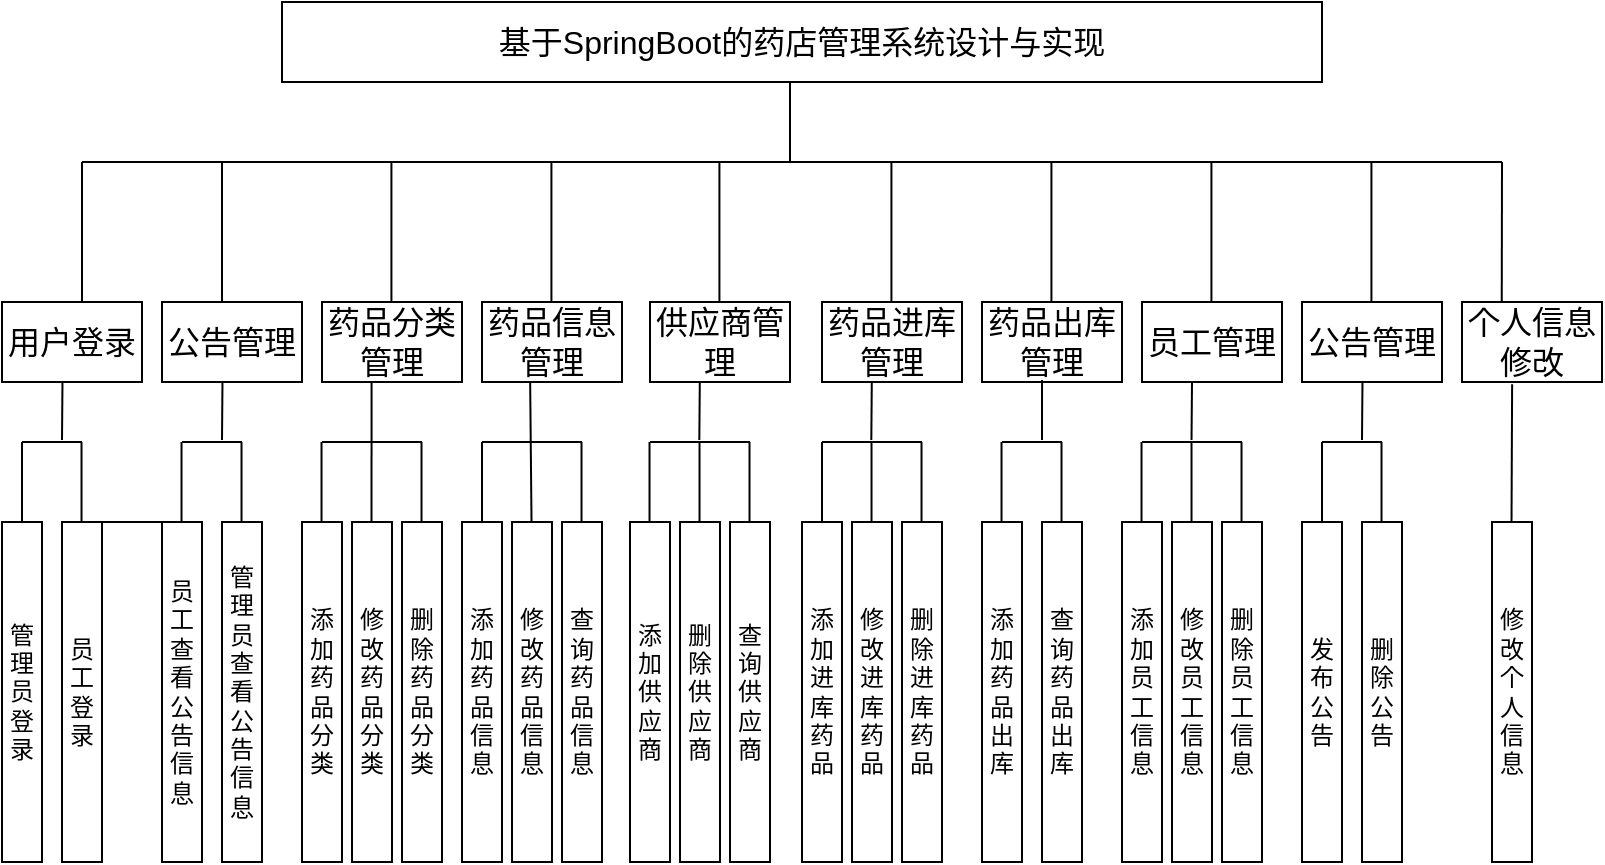 <mxfile version="24.4.15" type="github">
  <diagram name="第 1 页" id="IaNWkyswzpFZbvP7_wMl">
    <mxGraphModel dx="1235" dy="628" grid="1" gridSize="10" guides="1" tooltips="1" connect="1" arrows="1" fold="1" page="1" pageScale="1" pageWidth="827" pageHeight="1169" math="0" shadow="0">
      <root>
        <mxCell id="0" />
        <mxCell id="1" parent="0" />
        <mxCell id="sVxJRuP6ow6xi-iuD9tg-1" value="&lt;font style=&quot;font-size: 16px;&quot;&gt;基于SpringBoot的药店管理系统设计与实现&lt;/font&gt;" style="rounded=0;whiteSpace=wrap;html=1;" vertex="1" parent="1">
          <mxGeometry x="160" y="60" width="520" height="40" as="geometry" />
        </mxCell>
        <mxCell id="sVxJRuP6ow6xi-iuD9tg-12" value="&lt;font style=&quot;font-size: 12px;&quot;&gt;管理员登录&lt;/font&gt;" style="rounded=0;whiteSpace=wrap;html=1;" vertex="1" parent="1">
          <mxGeometry x="20" y="320" width="20" height="170" as="geometry" />
        </mxCell>
        <mxCell id="sVxJRuP6ow6xi-iuD9tg-29" value="&lt;font style=&quot;font-size: 16px;&quot;&gt;用户登录&lt;/font&gt;" style="rounded=0;whiteSpace=wrap;html=1;" vertex="1" parent="1">
          <mxGeometry x="20" y="210" width="70" height="40" as="geometry" />
        </mxCell>
        <mxCell id="sVxJRuP6ow6xi-iuD9tg-33" value="&lt;font style=&quot;font-size: 16px;&quot;&gt;公告管理&lt;/font&gt;" style="rounded=0;whiteSpace=wrap;html=1;" vertex="1" parent="1">
          <mxGeometry x="100" y="210" width="70" height="40" as="geometry" />
        </mxCell>
        <mxCell id="sVxJRuP6ow6xi-iuD9tg-34" value="&lt;span style=&quot;font-size: 16px;&quot;&gt;药品分类管理&lt;/span&gt;" style="rounded=0;whiteSpace=wrap;html=1;" vertex="1" parent="1">
          <mxGeometry x="180" y="210" width="70" height="40" as="geometry" />
        </mxCell>
        <mxCell id="sVxJRuP6ow6xi-iuD9tg-35" value="&lt;span style=&quot;font-size: 16px;&quot;&gt;药品信息管理&lt;/span&gt;" style="rounded=0;whiteSpace=wrap;html=1;" vertex="1" parent="1">
          <mxGeometry x="260" y="210" width="70" height="40" as="geometry" />
        </mxCell>
        <mxCell id="sVxJRuP6ow6xi-iuD9tg-36" value="&lt;span style=&quot;font-size: 16px;&quot;&gt;供应商管理&lt;/span&gt;" style="rounded=0;whiteSpace=wrap;html=1;" vertex="1" parent="1">
          <mxGeometry x="344" y="210" width="70" height="40" as="geometry" />
        </mxCell>
        <mxCell id="sVxJRuP6ow6xi-iuD9tg-37" value="&lt;span style=&quot;font-size: 16px;&quot;&gt;药品进库管理&lt;/span&gt;" style="rounded=0;whiteSpace=wrap;html=1;" vertex="1" parent="1">
          <mxGeometry x="430" y="210" width="70" height="40" as="geometry" />
        </mxCell>
        <mxCell id="sVxJRuP6ow6xi-iuD9tg-38" value="&lt;span style=&quot;font-size: 16px;&quot;&gt;药品出库管理&lt;/span&gt;" style="rounded=0;whiteSpace=wrap;html=1;" vertex="1" parent="1">
          <mxGeometry x="510" y="210" width="70" height="40" as="geometry" />
        </mxCell>
        <mxCell id="sVxJRuP6ow6xi-iuD9tg-39" value="&lt;span style=&quot;font-size: 16px;&quot;&gt;员工管理&lt;/span&gt;" style="rounded=0;whiteSpace=wrap;html=1;" vertex="1" parent="1">
          <mxGeometry x="590" y="210" width="70" height="40" as="geometry" />
        </mxCell>
        <mxCell id="sVxJRuP6ow6xi-iuD9tg-40" value="&lt;font style=&quot;font-size: 16px;&quot;&gt;公告管理&lt;/font&gt;" style="rounded=0;whiteSpace=wrap;html=1;" vertex="1" parent="1">
          <mxGeometry x="670" y="210" width="70" height="40" as="geometry" />
        </mxCell>
        <mxCell id="sVxJRuP6ow6xi-iuD9tg-41" value="&lt;span style=&quot;font-size: 16px;&quot;&gt;个人信息修改&lt;/span&gt;" style="rounded=0;whiteSpace=wrap;html=1;" vertex="1" parent="1">
          <mxGeometry x="750" y="210" width="70" height="40" as="geometry" />
        </mxCell>
        <mxCell id="sVxJRuP6ow6xi-iuD9tg-43" value="&lt;font style=&quot;font-size: 12px;&quot;&gt;员工登录&lt;/font&gt;" style="rounded=0;whiteSpace=wrap;html=1;" vertex="1" parent="1">
          <mxGeometry x="50" y="320" width="20" height="170" as="geometry" />
        </mxCell>
        <mxCell id="sVxJRuP6ow6xi-iuD9tg-45" value="&lt;font style=&quot;font-size: 12px;&quot;&gt;员工查看公告信息&lt;/font&gt;" style="rounded=0;whiteSpace=wrap;html=1;" vertex="1" parent="1">
          <mxGeometry x="100" y="320" width="20" height="170" as="geometry" />
        </mxCell>
        <mxCell id="sVxJRuP6ow6xi-iuD9tg-46" value="&lt;font style=&quot;font-size: 12px;&quot;&gt;管理员查看公告信息&lt;/font&gt;" style="rounded=0;whiteSpace=wrap;html=1;" vertex="1" parent="1">
          <mxGeometry x="130" y="320" width="20" height="170" as="geometry" />
        </mxCell>
        <mxCell id="sVxJRuP6ow6xi-iuD9tg-47" value="添加药品分类" style="rounded=0;whiteSpace=wrap;html=1;" vertex="1" parent="1">
          <mxGeometry x="170" y="320" width="20" height="170" as="geometry" />
        </mxCell>
        <mxCell id="sVxJRuP6ow6xi-iuD9tg-48" value="修改药品分类" style="rounded=0;whiteSpace=wrap;html=1;" vertex="1" parent="1">
          <mxGeometry x="195" y="320" width="20" height="170" as="geometry" />
        </mxCell>
        <mxCell id="sVxJRuP6ow6xi-iuD9tg-49" value="删除药品分类" style="rounded=0;whiteSpace=wrap;html=1;" vertex="1" parent="1">
          <mxGeometry x="220" y="320" width="20" height="170" as="geometry" />
        </mxCell>
        <mxCell id="sVxJRuP6ow6xi-iuD9tg-50" value="添加药品信息" style="rounded=0;whiteSpace=wrap;html=1;" vertex="1" parent="1">
          <mxGeometry x="250" y="320" width="20" height="170" as="geometry" />
        </mxCell>
        <mxCell id="sVxJRuP6ow6xi-iuD9tg-51" value="修改药品信息" style="rounded=0;whiteSpace=wrap;html=1;" vertex="1" parent="1">
          <mxGeometry x="275" y="320" width="20" height="170" as="geometry" />
        </mxCell>
        <mxCell id="sVxJRuP6ow6xi-iuD9tg-52" value="查询药品信息" style="rounded=0;whiteSpace=wrap;html=1;" vertex="1" parent="1">
          <mxGeometry x="300" y="320" width="20" height="170" as="geometry" />
        </mxCell>
        <mxCell id="sVxJRuP6ow6xi-iuD9tg-53" value="添加供应商" style="rounded=0;whiteSpace=wrap;html=1;" vertex="1" parent="1">
          <mxGeometry x="334" y="320" width="20" height="170" as="geometry" />
        </mxCell>
        <mxCell id="sVxJRuP6ow6xi-iuD9tg-54" value="删除供应商" style="rounded=0;whiteSpace=wrap;html=1;" vertex="1" parent="1">
          <mxGeometry x="359" y="320" width="20" height="170" as="geometry" />
        </mxCell>
        <mxCell id="sVxJRuP6ow6xi-iuD9tg-55" value="查询供应商" style="rounded=0;whiteSpace=wrap;html=1;" vertex="1" parent="1">
          <mxGeometry x="384" y="320" width="20" height="170" as="geometry" />
        </mxCell>
        <mxCell id="sVxJRuP6ow6xi-iuD9tg-56" value="添加进库药品" style="rounded=0;whiteSpace=wrap;html=1;" vertex="1" parent="1">
          <mxGeometry x="420" y="320" width="20" height="170" as="geometry" />
        </mxCell>
        <mxCell id="sVxJRuP6ow6xi-iuD9tg-57" value="修改进库药品" style="rounded=0;whiteSpace=wrap;html=1;" vertex="1" parent="1">
          <mxGeometry x="445" y="320" width="20" height="170" as="geometry" />
        </mxCell>
        <mxCell id="sVxJRuP6ow6xi-iuD9tg-58" value="删除进库药品" style="rounded=0;whiteSpace=wrap;html=1;" vertex="1" parent="1">
          <mxGeometry x="470" y="320" width="20" height="170" as="geometry" />
        </mxCell>
        <mxCell id="sVxJRuP6ow6xi-iuD9tg-59" value="添加药品出库" style="rounded=0;whiteSpace=wrap;html=1;" vertex="1" parent="1">
          <mxGeometry x="510" y="320" width="20" height="170" as="geometry" />
        </mxCell>
        <mxCell id="sVxJRuP6ow6xi-iuD9tg-60" value="查询药品出库" style="rounded=0;whiteSpace=wrap;html=1;" vertex="1" parent="1">
          <mxGeometry x="540" y="320" width="20" height="170" as="geometry" />
        </mxCell>
        <mxCell id="sVxJRuP6ow6xi-iuD9tg-62" value="添加员工信息" style="rounded=0;whiteSpace=wrap;html=1;" vertex="1" parent="1">
          <mxGeometry x="580" y="320" width="20" height="170" as="geometry" />
        </mxCell>
        <mxCell id="sVxJRuP6ow6xi-iuD9tg-63" value="修改员工信息" style="rounded=0;whiteSpace=wrap;html=1;" vertex="1" parent="1">
          <mxGeometry x="605" y="320" width="20" height="170" as="geometry" />
        </mxCell>
        <mxCell id="sVxJRuP6ow6xi-iuD9tg-64" value="删除员工信息" style="rounded=0;whiteSpace=wrap;html=1;" vertex="1" parent="1">
          <mxGeometry x="630" y="320" width="20" height="170" as="geometry" />
        </mxCell>
        <mxCell id="sVxJRuP6ow6xi-iuD9tg-65" value="发布公告" style="rounded=0;whiteSpace=wrap;html=1;" vertex="1" parent="1">
          <mxGeometry x="670" y="320" width="20" height="170" as="geometry" />
        </mxCell>
        <mxCell id="sVxJRuP6ow6xi-iuD9tg-66" value="删除公告" style="rounded=0;whiteSpace=wrap;html=1;" vertex="1" parent="1">
          <mxGeometry x="700" y="320" width="20" height="170" as="geometry" />
        </mxCell>
        <mxCell id="sVxJRuP6ow6xi-iuD9tg-67" value="修改个人信息" style="rounded=0;whiteSpace=wrap;html=1;" vertex="1" parent="1">
          <mxGeometry x="765" y="320" width="20" height="170" as="geometry" />
        </mxCell>
        <mxCell id="sVxJRuP6ow6xi-iuD9tg-68" value="" style="endArrow=none;html=1;rounded=0;" edge="1" parent="1">
          <mxGeometry width="50" height="50" relative="1" as="geometry">
            <mxPoint x="60" y="210" as="sourcePoint" />
            <mxPoint x="60" y="140" as="targetPoint" />
          </mxGeometry>
        </mxCell>
        <mxCell id="sVxJRuP6ow6xi-iuD9tg-69" value="" style="endArrow=none;html=1;rounded=0;exitX=0.284;exitY=-0.002;exitDx=0;exitDy=0;exitPerimeter=0;" edge="1" parent="1" source="sVxJRuP6ow6xi-iuD9tg-41">
          <mxGeometry width="50" height="50" relative="1" as="geometry">
            <mxPoint x="775" y="210" as="sourcePoint" />
            <mxPoint x="770" y="140" as="targetPoint" />
          </mxGeometry>
        </mxCell>
        <mxCell id="sVxJRuP6ow6xi-iuD9tg-70" value="" style="endArrow=none;html=1;rounded=0;" edge="1" parent="1">
          <mxGeometry width="50" height="50" relative="1" as="geometry">
            <mxPoint x="60" y="140" as="sourcePoint" />
            <mxPoint x="770" y="140" as="targetPoint" />
          </mxGeometry>
        </mxCell>
        <mxCell id="sVxJRuP6ow6xi-iuD9tg-71" value="" style="endArrow=none;html=1;rounded=0;" edge="1" parent="1">
          <mxGeometry width="50" height="50" relative="1" as="geometry">
            <mxPoint x="130" y="210" as="sourcePoint" />
            <mxPoint x="130" y="140" as="targetPoint" />
          </mxGeometry>
        </mxCell>
        <mxCell id="sVxJRuP6ow6xi-iuD9tg-72" value="" style="endArrow=none;html=1;rounded=0;" edge="1" parent="1">
          <mxGeometry width="50" height="50" relative="1" as="geometry">
            <mxPoint x="214.71" y="210" as="sourcePoint" />
            <mxPoint x="214.71" y="140" as="targetPoint" />
          </mxGeometry>
        </mxCell>
        <mxCell id="sVxJRuP6ow6xi-iuD9tg-73" value="" style="endArrow=none;html=1;rounded=0;" edge="1" parent="1">
          <mxGeometry width="50" height="50" relative="1" as="geometry">
            <mxPoint x="294.71" y="210" as="sourcePoint" />
            <mxPoint x="294.71" y="140" as="targetPoint" />
          </mxGeometry>
        </mxCell>
        <mxCell id="sVxJRuP6ow6xi-iuD9tg-74" value="" style="endArrow=none;html=1;rounded=0;" edge="1" parent="1">
          <mxGeometry width="50" height="50" relative="1" as="geometry">
            <mxPoint x="378.71" y="210" as="sourcePoint" />
            <mxPoint x="378.71" y="140" as="targetPoint" />
          </mxGeometry>
        </mxCell>
        <mxCell id="sVxJRuP6ow6xi-iuD9tg-75" value="" style="endArrow=none;html=1;rounded=0;" edge="1" parent="1">
          <mxGeometry width="50" height="50" relative="1" as="geometry">
            <mxPoint x="464.71" y="210" as="sourcePoint" />
            <mxPoint x="464.71" y="140" as="targetPoint" />
          </mxGeometry>
        </mxCell>
        <mxCell id="sVxJRuP6ow6xi-iuD9tg-76" value="" style="endArrow=none;html=1;rounded=0;" edge="1" parent="1">
          <mxGeometry width="50" height="50" relative="1" as="geometry">
            <mxPoint x="544.71" y="210" as="sourcePoint" />
            <mxPoint x="544.71" y="140" as="targetPoint" />
          </mxGeometry>
        </mxCell>
        <mxCell id="sVxJRuP6ow6xi-iuD9tg-77" value="" style="endArrow=none;html=1;rounded=0;" edge="1" parent="1">
          <mxGeometry width="50" height="50" relative="1" as="geometry">
            <mxPoint x="624.71" y="210" as="sourcePoint" />
            <mxPoint x="624.71" y="140" as="targetPoint" />
          </mxGeometry>
        </mxCell>
        <mxCell id="sVxJRuP6ow6xi-iuD9tg-78" value="" style="endArrow=none;html=1;rounded=0;" edge="1" parent="1">
          <mxGeometry width="50" height="50" relative="1" as="geometry">
            <mxPoint x="704.71" y="210" as="sourcePoint" />
            <mxPoint x="704.71" y="140" as="targetPoint" />
          </mxGeometry>
        </mxCell>
        <mxCell id="sVxJRuP6ow6xi-iuD9tg-79" value="" style="endArrow=none;html=1;rounded=0;" edge="1" parent="1">
          <mxGeometry width="50" height="50" relative="1" as="geometry">
            <mxPoint x="414" y="140" as="sourcePoint" />
            <mxPoint x="414" y="100" as="targetPoint" />
          </mxGeometry>
        </mxCell>
        <mxCell id="sVxJRuP6ow6xi-iuD9tg-80" value="" style="endArrow=none;html=1;rounded=0;" edge="1" parent="1">
          <mxGeometry width="50" height="50" relative="1" as="geometry">
            <mxPoint x="30" y="320" as="sourcePoint" />
            <mxPoint x="30" y="280" as="targetPoint" />
          </mxGeometry>
        </mxCell>
        <mxCell id="sVxJRuP6ow6xi-iuD9tg-81" value="" style="endArrow=none;html=1;rounded=0;" edge="1" parent="1">
          <mxGeometry width="50" height="50" relative="1" as="geometry">
            <mxPoint x="59.76" y="320" as="sourcePoint" />
            <mxPoint x="59.76" y="280" as="targetPoint" />
          </mxGeometry>
        </mxCell>
        <mxCell id="sVxJRuP6ow6xi-iuD9tg-82" value="" style="endArrow=none;html=1;rounded=0;" edge="1" parent="1">
          <mxGeometry width="50" height="50" relative="1" as="geometry">
            <mxPoint x="109.76" y="320" as="sourcePoint" />
            <mxPoint x="109.76" y="280" as="targetPoint" />
          </mxGeometry>
        </mxCell>
        <mxCell id="sVxJRuP6ow6xi-iuD9tg-84" value="" style="endArrow=none;html=1;rounded=0;" edge="1" parent="1">
          <mxGeometry width="50" height="50" relative="1" as="geometry">
            <mxPoint x="139.76" y="320" as="sourcePoint" />
            <mxPoint x="139.76" y="280" as="targetPoint" />
          </mxGeometry>
        </mxCell>
        <mxCell id="sVxJRuP6ow6xi-iuD9tg-85" value="" style="endArrow=none;html=1;rounded=0;" edge="1" parent="1">
          <mxGeometry width="50" height="50" relative="1" as="geometry">
            <mxPoint x="179.76" y="320" as="sourcePoint" />
            <mxPoint x="179.76" y="280" as="targetPoint" />
          </mxGeometry>
        </mxCell>
        <mxCell id="sVxJRuP6ow6xi-iuD9tg-87" value="" style="endArrow=none;html=1;rounded=0;entryX=0.354;entryY=1;entryDx=0;entryDy=0;entryPerimeter=0;" edge="1" parent="1" target="sVxJRuP6ow6xi-iuD9tg-34">
          <mxGeometry width="50" height="50" relative="1" as="geometry">
            <mxPoint x="204.76" y="320" as="sourcePoint" />
            <mxPoint x="204.76" y="280" as="targetPoint" />
          </mxGeometry>
        </mxCell>
        <mxCell id="sVxJRuP6ow6xi-iuD9tg-88" value="" style="endArrow=none;html=1;rounded=0;" edge="1" parent="1">
          <mxGeometry width="50" height="50" relative="1" as="geometry">
            <mxPoint x="229.76" y="320" as="sourcePoint" />
            <mxPoint x="229.76" y="280" as="targetPoint" />
          </mxGeometry>
        </mxCell>
        <mxCell id="sVxJRuP6ow6xi-iuD9tg-89" value="" style="endArrow=none;html=1;rounded=0;" edge="1" parent="1">
          <mxGeometry width="50" height="50" relative="1" as="geometry">
            <mxPoint x="260" y="320" as="sourcePoint" />
            <mxPoint x="260" y="280" as="targetPoint" />
          </mxGeometry>
        </mxCell>
        <mxCell id="sVxJRuP6ow6xi-iuD9tg-91" value="" style="endArrow=none;html=1;rounded=0;entryX=0.344;entryY=0.999;entryDx=0;entryDy=0;entryPerimeter=0;" edge="1" parent="1" target="sVxJRuP6ow6xi-iuD9tg-35">
          <mxGeometry width="50" height="50" relative="1" as="geometry">
            <mxPoint x="284.76" y="320" as="sourcePoint" />
            <mxPoint x="285" y="252" as="targetPoint" />
          </mxGeometry>
        </mxCell>
        <mxCell id="sVxJRuP6ow6xi-iuD9tg-92" value="" style="endArrow=none;html=1;rounded=0;" edge="1" parent="1">
          <mxGeometry width="50" height="50" relative="1" as="geometry">
            <mxPoint x="309.76" y="320" as="sourcePoint" />
            <mxPoint x="309.76" y="280" as="targetPoint" />
          </mxGeometry>
        </mxCell>
        <mxCell id="sVxJRuP6ow6xi-iuD9tg-93" value="" style="endArrow=none;html=1;rounded=0;" edge="1" parent="1">
          <mxGeometry width="50" height="50" relative="1" as="geometry">
            <mxPoint x="343.76" y="320" as="sourcePoint" />
            <mxPoint x="343.76" y="280" as="targetPoint" />
          </mxGeometry>
        </mxCell>
        <mxCell id="sVxJRuP6ow6xi-iuD9tg-95" value="" style="endArrow=none;html=1;rounded=0;" edge="1" parent="1">
          <mxGeometry width="50" height="50" relative="1" as="geometry">
            <mxPoint x="368.76" y="320" as="sourcePoint" />
            <mxPoint x="368.76" y="280" as="targetPoint" />
          </mxGeometry>
        </mxCell>
        <mxCell id="sVxJRuP6ow6xi-iuD9tg-96" value="" style="endArrow=none;html=1;rounded=0;" edge="1" parent="1">
          <mxGeometry width="50" height="50" relative="1" as="geometry">
            <mxPoint x="393.76" y="320" as="sourcePoint" />
            <mxPoint x="393.76" y="280" as="targetPoint" />
          </mxGeometry>
        </mxCell>
        <mxCell id="sVxJRuP6ow6xi-iuD9tg-98" value="" style="endArrow=none;html=1;rounded=0;" edge="1" parent="1">
          <mxGeometry width="50" height="50" relative="1" as="geometry">
            <mxPoint x="430" y="320" as="sourcePoint" />
            <mxPoint x="430" y="280" as="targetPoint" />
          </mxGeometry>
        </mxCell>
        <mxCell id="sVxJRuP6ow6xi-iuD9tg-99" value="" style="endArrow=none;html=1;rounded=0;" edge="1" parent="1">
          <mxGeometry width="50" height="50" relative="1" as="geometry">
            <mxPoint x="454.76" y="320" as="sourcePoint" />
            <mxPoint x="454.76" y="280" as="targetPoint" />
          </mxGeometry>
        </mxCell>
        <mxCell id="sVxJRuP6ow6xi-iuD9tg-100" value="" style="endArrow=none;html=1;rounded=0;" edge="1" parent="1">
          <mxGeometry width="50" height="50" relative="1" as="geometry">
            <mxPoint x="479.76" y="320" as="sourcePoint" />
            <mxPoint x="479.76" y="280" as="targetPoint" />
          </mxGeometry>
        </mxCell>
        <mxCell id="sVxJRuP6ow6xi-iuD9tg-101" value="" style="endArrow=none;html=1;rounded=0;" edge="1" parent="1">
          <mxGeometry width="50" height="50" relative="1" as="geometry">
            <mxPoint x="519.76" y="320" as="sourcePoint" />
            <mxPoint x="519.76" y="280" as="targetPoint" />
          </mxGeometry>
        </mxCell>
        <mxCell id="sVxJRuP6ow6xi-iuD9tg-102" value="" style="endArrow=none;html=1;rounded=0;" edge="1" parent="1">
          <mxGeometry width="50" height="50" relative="1" as="geometry">
            <mxPoint x="549.76" y="320" as="sourcePoint" />
            <mxPoint x="549.76" y="280" as="targetPoint" />
          </mxGeometry>
        </mxCell>
        <mxCell id="sVxJRuP6ow6xi-iuD9tg-105" value="" style="endArrow=none;html=1;rounded=0;" edge="1" parent="1">
          <mxGeometry width="50" height="50" relative="1" as="geometry">
            <mxPoint x="589.76" y="320" as="sourcePoint" />
            <mxPoint x="589.76" y="280" as="targetPoint" />
          </mxGeometry>
        </mxCell>
        <mxCell id="sVxJRuP6ow6xi-iuD9tg-106" value="" style="endArrow=none;html=1;rounded=0;" edge="1" parent="1">
          <mxGeometry width="50" height="50" relative="1" as="geometry">
            <mxPoint x="614.76" y="320" as="sourcePoint" />
            <mxPoint x="614.76" y="280" as="targetPoint" />
          </mxGeometry>
        </mxCell>
        <mxCell id="sVxJRuP6ow6xi-iuD9tg-107" value="" style="endArrow=none;html=1;rounded=0;" edge="1" parent="1">
          <mxGeometry width="50" height="50" relative="1" as="geometry">
            <mxPoint x="639.76" y="320" as="sourcePoint" />
            <mxPoint x="639.76" y="280" as="targetPoint" />
          </mxGeometry>
        </mxCell>
        <mxCell id="sVxJRuP6ow6xi-iuD9tg-108" value="" style="endArrow=none;html=1;rounded=0;" edge="1" parent="1">
          <mxGeometry width="50" height="50" relative="1" as="geometry">
            <mxPoint x="680" y="320" as="sourcePoint" />
            <mxPoint x="680" y="280" as="targetPoint" />
          </mxGeometry>
        </mxCell>
        <mxCell id="sVxJRuP6ow6xi-iuD9tg-109" value="" style="endArrow=none;html=1;rounded=0;" edge="1" parent="1">
          <mxGeometry width="50" height="50" relative="1" as="geometry">
            <mxPoint x="709.76" y="320" as="sourcePoint" />
            <mxPoint x="709.76" y="280" as="targetPoint" />
          </mxGeometry>
        </mxCell>
        <mxCell id="sVxJRuP6ow6xi-iuD9tg-110" value="" style="endArrow=none;html=1;rounded=0;entryX=0.358;entryY=1.029;entryDx=0;entryDy=0;entryPerimeter=0;" edge="1" parent="1" target="sVxJRuP6ow6xi-iuD9tg-41">
          <mxGeometry width="50" height="50" relative="1" as="geometry">
            <mxPoint x="774.76" y="320" as="sourcePoint" />
            <mxPoint x="774.76" y="280" as="targetPoint" />
          </mxGeometry>
        </mxCell>
        <mxCell id="sVxJRuP6ow6xi-iuD9tg-111" value="" style="endArrow=none;html=1;rounded=0;" edge="1" parent="1">
          <mxGeometry width="50" height="50" relative="1" as="geometry">
            <mxPoint x="30" y="280" as="sourcePoint" />
            <mxPoint x="60" y="280" as="targetPoint" />
          </mxGeometry>
        </mxCell>
        <mxCell id="sVxJRuP6ow6xi-iuD9tg-112" value="" style="endArrow=none;html=1;rounded=0;" edge="1" parent="1">
          <mxGeometry width="50" height="50" relative="1" as="geometry">
            <mxPoint x="110" y="280" as="sourcePoint" />
            <mxPoint x="140" y="280" as="targetPoint" />
          </mxGeometry>
        </mxCell>
        <mxCell id="sVxJRuP6ow6xi-iuD9tg-113" value="" style="endArrow=none;html=1;rounded=0;" edge="1" parent="1">
          <mxGeometry width="50" height="50" relative="1" as="geometry">
            <mxPoint x="180" y="280" as="sourcePoint" />
            <mxPoint x="230" y="280" as="targetPoint" />
          </mxGeometry>
        </mxCell>
        <mxCell id="sVxJRuP6ow6xi-iuD9tg-114" value="" style="endArrow=none;html=1;rounded=0;" edge="1" parent="1">
          <mxGeometry width="50" height="50" relative="1" as="geometry">
            <mxPoint x="260" y="280" as="sourcePoint" />
            <mxPoint x="310" y="280" as="targetPoint" />
          </mxGeometry>
        </mxCell>
        <mxCell id="sVxJRuP6ow6xi-iuD9tg-115" value="" style="endArrow=none;html=1;rounded=0;" edge="1" parent="1">
          <mxGeometry width="50" height="50" relative="1" as="geometry">
            <mxPoint x="70" y="320" as="sourcePoint" />
            <mxPoint x="100" y="320" as="targetPoint" />
          </mxGeometry>
        </mxCell>
        <mxCell id="sVxJRuP6ow6xi-iuD9tg-117" value="" style="endArrow=none;html=1;rounded=0;" edge="1" parent="1">
          <mxGeometry width="50" height="50" relative="1" as="geometry">
            <mxPoint x="344" y="280" as="sourcePoint" />
            <mxPoint x="394" y="280" as="targetPoint" />
          </mxGeometry>
        </mxCell>
        <mxCell id="sVxJRuP6ow6xi-iuD9tg-118" value="" style="endArrow=none;html=1;rounded=0;" edge="1" parent="1">
          <mxGeometry width="50" height="50" relative="1" as="geometry">
            <mxPoint x="430" y="280" as="sourcePoint" />
            <mxPoint x="480" y="280" as="targetPoint" />
          </mxGeometry>
        </mxCell>
        <mxCell id="sVxJRuP6ow6xi-iuD9tg-119" value="" style="endArrow=none;html=1;rounded=0;" edge="1" parent="1">
          <mxGeometry width="50" height="50" relative="1" as="geometry">
            <mxPoint x="590" y="280" as="sourcePoint" />
            <mxPoint x="640" y="280" as="targetPoint" />
          </mxGeometry>
        </mxCell>
        <mxCell id="sVxJRuP6ow6xi-iuD9tg-121" value="" style="endArrow=none;html=1;rounded=0;" edge="1" parent="1">
          <mxGeometry width="50" height="50" relative="1" as="geometry">
            <mxPoint x="520" y="280" as="sourcePoint" />
            <mxPoint x="550" y="280" as="targetPoint" />
          </mxGeometry>
        </mxCell>
        <mxCell id="sVxJRuP6ow6xi-iuD9tg-122" value="" style="endArrow=none;html=1;rounded=0;" edge="1" parent="1">
          <mxGeometry width="50" height="50" relative="1" as="geometry">
            <mxPoint x="680" y="280" as="sourcePoint" />
            <mxPoint x="710" y="280" as="targetPoint" />
          </mxGeometry>
        </mxCell>
        <mxCell id="sVxJRuP6ow6xi-iuD9tg-125" value="" style="endArrow=none;html=1;rounded=0;entryX=0.358;entryY=1.029;entryDx=0;entryDy=0;entryPerimeter=0;" edge="1" parent="1">
          <mxGeometry width="50" height="50" relative="1" as="geometry">
            <mxPoint x="700" y="279" as="sourcePoint" />
            <mxPoint x="700.24" y="250" as="targetPoint" />
          </mxGeometry>
        </mxCell>
        <mxCell id="sVxJRuP6ow6xi-iuD9tg-126" value="" style="endArrow=none;html=1;rounded=0;entryX=0.358;entryY=1.029;entryDx=0;entryDy=0;entryPerimeter=0;" edge="1" parent="1">
          <mxGeometry width="50" height="50" relative="1" as="geometry">
            <mxPoint x="614.76" y="279" as="sourcePoint" />
            <mxPoint x="615" y="250" as="targetPoint" />
          </mxGeometry>
        </mxCell>
        <mxCell id="sVxJRuP6ow6xi-iuD9tg-127" value="" style="endArrow=none;html=1;rounded=0;" edge="1" parent="1">
          <mxGeometry width="50" height="50" relative="1" as="geometry">
            <mxPoint x="540" y="279" as="sourcePoint" />
            <mxPoint x="540" y="249" as="targetPoint" />
          </mxGeometry>
        </mxCell>
        <mxCell id="sVxJRuP6ow6xi-iuD9tg-128" value="" style="endArrow=none;html=1;rounded=0;entryX=0.358;entryY=1.029;entryDx=0;entryDy=0;entryPerimeter=0;" edge="1" parent="1">
          <mxGeometry width="50" height="50" relative="1" as="geometry">
            <mxPoint x="454.66" y="279" as="sourcePoint" />
            <mxPoint x="454.9" y="250" as="targetPoint" />
          </mxGeometry>
        </mxCell>
        <mxCell id="sVxJRuP6ow6xi-iuD9tg-129" value="" style="endArrow=none;html=1;rounded=0;entryX=0.358;entryY=1.029;entryDx=0;entryDy=0;entryPerimeter=0;" edge="1" parent="1">
          <mxGeometry width="50" height="50" relative="1" as="geometry">
            <mxPoint x="368.66" y="279" as="sourcePoint" />
            <mxPoint x="368.9" y="250" as="targetPoint" />
          </mxGeometry>
        </mxCell>
        <mxCell id="sVxJRuP6ow6xi-iuD9tg-130" value="" style="endArrow=none;html=1;rounded=0;entryX=0.358;entryY=1.029;entryDx=0;entryDy=0;entryPerimeter=0;" edge="1" parent="1">
          <mxGeometry width="50" height="50" relative="1" as="geometry">
            <mxPoint x="130" y="279" as="sourcePoint" />
            <mxPoint x="130.24" y="250" as="targetPoint" />
          </mxGeometry>
        </mxCell>
        <mxCell id="sVxJRuP6ow6xi-iuD9tg-131" value="" style="endArrow=none;html=1;rounded=0;entryX=0.358;entryY=1.029;entryDx=0;entryDy=0;entryPerimeter=0;" edge="1" parent="1">
          <mxGeometry width="50" height="50" relative="1" as="geometry">
            <mxPoint x="50" y="279" as="sourcePoint" />
            <mxPoint x="50.24" y="250" as="targetPoint" />
          </mxGeometry>
        </mxCell>
      </root>
    </mxGraphModel>
  </diagram>
</mxfile>
